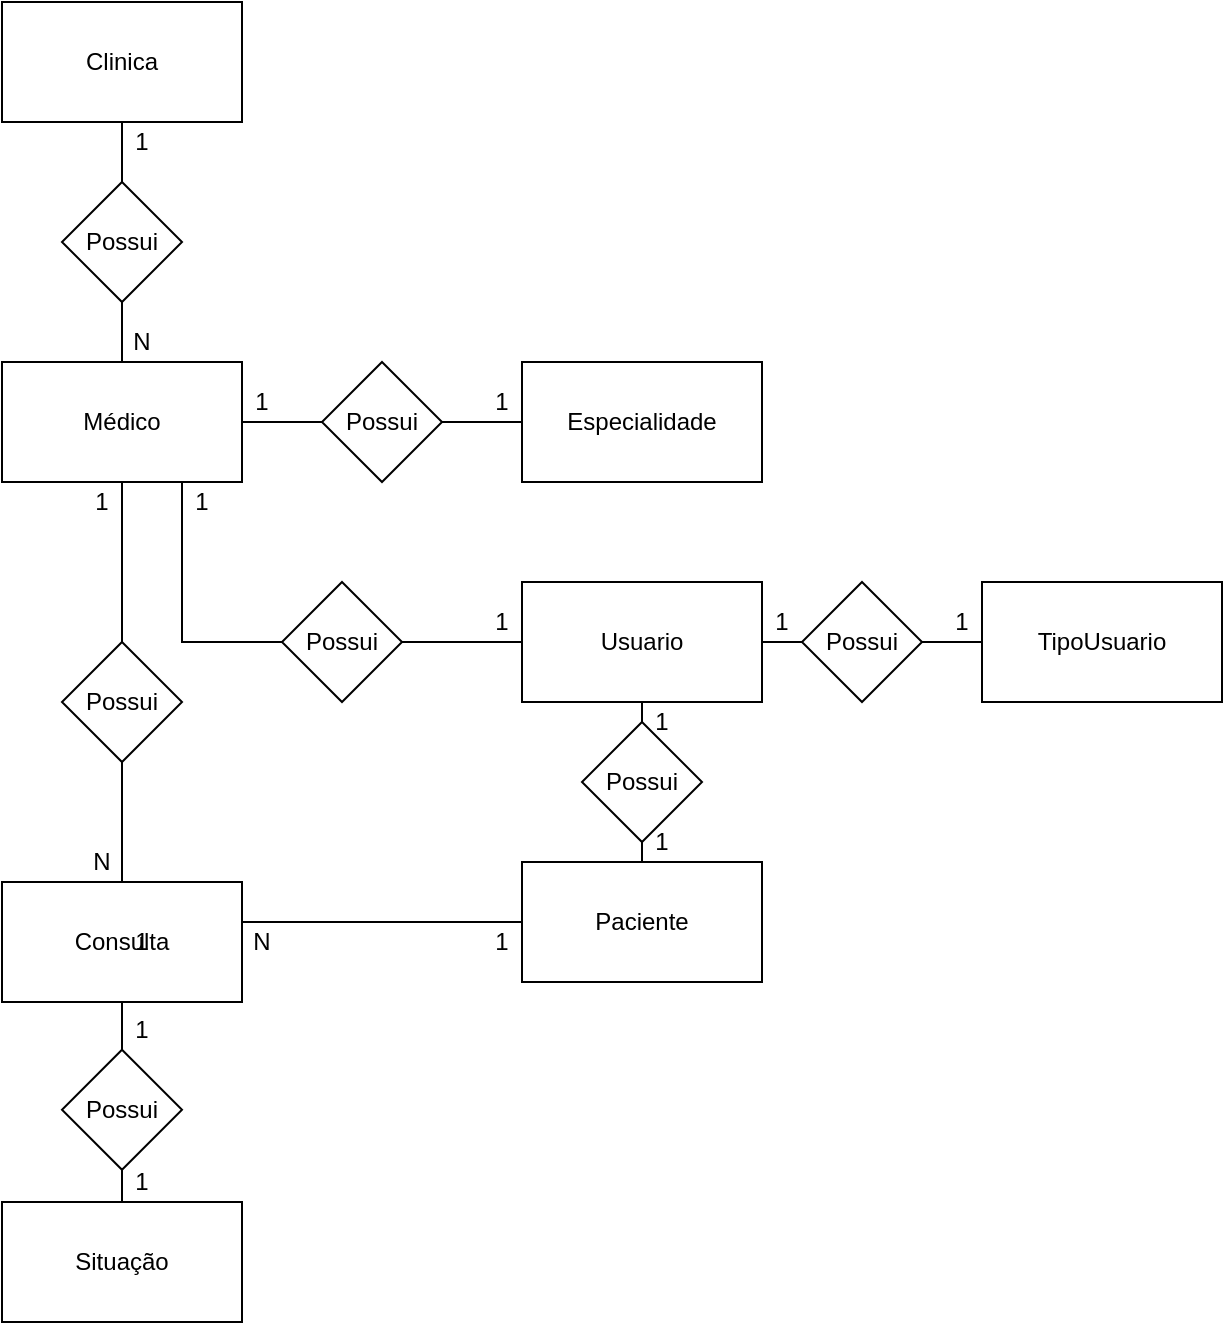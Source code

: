 <mxfile version="12.6.6" type="device"><diagram id="C5RBs43oDa-KdzZeNtuy" name="Page-1"><mxGraphModel dx="1483" dy="759" grid="1" gridSize="10" guides="1" tooltips="1" connect="1" arrows="1" fold="1" page="1" pageScale="1" pageWidth="827" pageHeight="1169" math="0" shadow="0"><root><mxCell id="WIyWlLk6GJQsqaUBKTNV-0"/><mxCell id="WIyWlLk6GJQsqaUBKTNV-1" parent="WIyWlLk6GJQsqaUBKTNV-0"/><mxCell id="hRZzgOvfyBpMR2vGVIrn-12" value="Especialidade" style="rounded=0;whiteSpace=wrap;html=1;" vertex="1" parent="WIyWlLk6GJQsqaUBKTNV-1"><mxGeometry x="370" y="250" width="120" height="60" as="geometry"/></mxCell><mxCell id="hRZzgOvfyBpMR2vGVIrn-44" style="edgeStyle=orthogonalEdgeStyle;rounded=0;orthogonalLoop=1;jettySize=auto;html=1;entryX=0.5;entryY=0;entryDx=0;entryDy=0;endArrow=none;endFill=0;" edge="1" parent="WIyWlLk6GJQsqaUBKTNV-1" source="hRZzgOvfyBpMR2vGVIrn-21" target="hRZzgOvfyBpMR2vGVIrn-26"><mxGeometry relative="1" as="geometry"/></mxCell><mxCell id="hRZzgOvfyBpMR2vGVIrn-21" value="Clinica" style="rounded=0;whiteSpace=wrap;html=1;" vertex="1" parent="WIyWlLk6GJQsqaUBKTNV-1"><mxGeometry x="110" y="70" width="120" height="60" as="geometry"/></mxCell><mxCell id="hRZzgOvfyBpMR2vGVIrn-23" value="Paciente" style="rounded=0;whiteSpace=wrap;html=1;" vertex="1" parent="WIyWlLk6GJQsqaUBKTNV-1"><mxGeometry x="370" y="500" width="120" height="60" as="geometry"/></mxCell><mxCell id="hRZzgOvfyBpMR2vGVIrn-46" style="edgeStyle=orthogonalEdgeStyle;rounded=0;orthogonalLoop=1;jettySize=auto;html=1;entryX=0.5;entryY=0;entryDx=0;entryDy=0;endArrow=none;endFill=0;" edge="1" parent="WIyWlLk6GJQsqaUBKTNV-1" source="hRZzgOvfyBpMR2vGVIrn-100" target="hRZzgOvfyBpMR2vGVIrn-45"><mxGeometry relative="1" as="geometry"/></mxCell><mxCell id="hRZzgOvfyBpMR2vGVIrn-48" style="edgeStyle=orthogonalEdgeStyle;rounded=0;orthogonalLoop=1;jettySize=auto;html=1;entryX=0;entryY=0.5;entryDx=0;entryDy=0;endArrow=none;endFill=0;" edge="1" parent="WIyWlLk6GJQsqaUBKTNV-1" source="hRZzgOvfyBpMR2vGVIrn-98" target="hRZzgOvfyBpMR2vGVIrn-12"><mxGeometry relative="1" as="geometry"/></mxCell><mxCell id="hRZzgOvfyBpMR2vGVIrn-26" value="Médico" style="rounded=0;whiteSpace=wrap;html=1;" vertex="1" parent="WIyWlLk6GJQsqaUBKTNV-1"><mxGeometry x="110" y="250" width="120" height="60" as="geometry"/></mxCell><mxCell id="hRZzgOvfyBpMR2vGVIrn-43" style="edgeStyle=orthogonalEdgeStyle;rounded=0;orthogonalLoop=1;jettySize=auto;html=1;entryX=0;entryY=0.5;entryDx=0;entryDy=0;endArrow=none;endFill=0;" edge="1" parent="WIyWlLk6GJQsqaUBKTNV-1" source="hRZzgOvfyBpMR2vGVIrn-104" target="hRZzgOvfyBpMR2vGVIrn-42"><mxGeometry relative="1" as="geometry"/></mxCell><mxCell id="hRZzgOvfyBpMR2vGVIrn-49" style="edgeStyle=orthogonalEdgeStyle;rounded=0;orthogonalLoop=1;jettySize=auto;html=1;entryX=0.5;entryY=0;entryDx=0;entryDy=0;endArrow=none;endFill=0;" edge="1" parent="WIyWlLk6GJQsqaUBKTNV-1" source="hRZzgOvfyBpMR2vGVIrn-27" target="hRZzgOvfyBpMR2vGVIrn-23"><mxGeometry relative="1" as="geometry"/></mxCell><mxCell id="hRZzgOvfyBpMR2vGVIrn-50" style="edgeStyle=orthogonalEdgeStyle;rounded=0;orthogonalLoop=1;jettySize=auto;html=1;entryX=0.75;entryY=1;entryDx=0;entryDy=0;endArrow=none;endFill=0;" edge="1" parent="WIyWlLk6GJQsqaUBKTNV-1" source="hRZzgOvfyBpMR2vGVIrn-102" target="hRZzgOvfyBpMR2vGVIrn-26"><mxGeometry relative="1" as="geometry"/></mxCell><mxCell id="hRZzgOvfyBpMR2vGVIrn-114" style="edgeStyle=orthogonalEdgeStyle;rounded=0;orthogonalLoop=1;jettySize=auto;html=1;entryX=1;entryY=0.5;entryDx=0;entryDy=0;endArrow=none;endFill=0;" edge="1" parent="WIyWlLk6GJQsqaUBKTNV-1" source="hRZzgOvfyBpMR2vGVIrn-27" target="hRZzgOvfyBpMR2vGVIrn-102"><mxGeometry relative="1" as="geometry"/></mxCell><mxCell id="hRZzgOvfyBpMR2vGVIrn-27" value="Usuario" style="rounded=0;whiteSpace=wrap;html=1;" vertex="1" parent="WIyWlLk6GJQsqaUBKTNV-1"><mxGeometry x="370" y="360" width="120" height="60" as="geometry"/></mxCell><mxCell id="hRZzgOvfyBpMR2vGVIrn-42" value="TipoUsuario" style="rounded=0;whiteSpace=wrap;html=1;" vertex="1" parent="WIyWlLk6GJQsqaUBKTNV-1"><mxGeometry x="600" y="360" width="120" height="60" as="geometry"/></mxCell><mxCell id="hRZzgOvfyBpMR2vGVIrn-47" style="edgeStyle=orthogonalEdgeStyle;rounded=0;orthogonalLoop=1;jettySize=auto;html=1;entryX=0;entryY=0.5;entryDx=0;entryDy=0;endArrow=none;endFill=0;" edge="1" parent="WIyWlLk6GJQsqaUBKTNV-1" source="hRZzgOvfyBpMR2vGVIrn-45" target="hRZzgOvfyBpMR2vGVIrn-23"><mxGeometry relative="1" as="geometry"><Array as="points"><mxPoint x="260" y="530"/><mxPoint x="260" y="530"/></Array></mxGeometry></mxCell><mxCell id="hRZzgOvfyBpMR2vGVIrn-52" style="edgeStyle=orthogonalEdgeStyle;rounded=0;orthogonalLoop=1;jettySize=auto;html=1;entryX=0.5;entryY=0;entryDx=0;entryDy=0;endArrow=none;endFill=0;" edge="1" parent="WIyWlLk6GJQsqaUBKTNV-1" source="hRZzgOvfyBpMR2vGVIrn-117" target="hRZzgOvfyBpMR2vGVIrn-51"><mxGeometry relative="1" as="geometry"/></mxCell><mxCell id="hRZzgOvfyBpMR2vGVIrn-45" value="Consulta" style="rounded=0;whiteSpace=wrap;html=1;" vertex="1" parent="WIyWlLk6GJQsqaUBKTNV-1"><mxGeometry x="110.0" y="510" width="120" height="60" as="geometry"/></mxCell><mxCell id="hRZzgOvfyBpMR2vGVIrn-51" value="Situação" style="rounded=0;whiteSpace=wrap;html=1;" vertex="1" parent="WIyWlLk6GJQsqaUBKTNV-1"><mxGeometry x="110" y="670" width="120" height="60" as="geometry"/></mxCell><mxCell id="hRZzgOvfyBpMR2vGVIrn-53" value="1" style="text;html=1;strokeColor=none;fillColor=none;align=center;verticalAlign=middle;whiteSpace=wrap;rounded=0;" vertex="1" parent="WIyWlLk6GJQsqaUBKTNV-1"><mxGeometry x="170" y="130" width="20" height="20" as="geometry"/></mxCell><mxCell id="hRZzgOvfyBpMR2vGVIrn-70" value="N" style="text;html=1;strokeColor=none;fillColor=none;align=center;verticalAlign=middle;whiteSpace=wrap;rounded=0;" vertex="1" parent="WIyWlLk6GJQsqaUBKTNV-1"><mxGeometry x="170" y="230" width="20" height="20" as="geometry"/></mxCell><mxCell id="hRZzgOvfyBpMR2vGVIrn-71" value="1" style="text;html=1;strokeColor=none;fillColor=none;align=center;verticalAlign=middle;whiteSpace=wrap;rounded=0;" vertex="1" parent="WIyWlLk6GJQsqaUBKTNV-1"><mxGeometry x="350" y="260" width="20" height="20" as="geometry"/></mxCell><mxCell id="hRZzgOvfyBpMR2vGVIrn-76" value="1" style="text;html=1;strokeColor=none;fillColor=none;align=center;verticalAlign=middle;whiteSpace=wrap;rounded=0;" vertex="1" parent="WIyWlLk6GJQsqaUBKTNV-1"><mxGeometry x="230" y="260" width="20" height="20" as="geometry"/></mxCell><mxCell id="hRZzgOvfyBpMR2vGVIrn-81" value="1" style="text;html=1;strokeColor=none;fillColor=none;align=center;verticalAlign=middle;whiteSpace=wrap;rounded=0;" vertex="1" parent="WIyWlLk6GJQsqaUBKTNV-1"><mxGeometry x="200" y="310" width="20" height="20" as="geometry"/></mxCell><mxCell id="hRZzgOvfyBpMR2vGVIrn-82" value="1" style="text;html=1;strokeColor=none;fillColor=none;align=center;verticalAlign=middle;whiteSpace=wrap;rounded=0;" vertex="1" parent="WIyWlLk6GJQsqaUBKTNV-1"><mxGeometry x="350" y="370" width="20" height="20" as="geometry"/></mxCell><mxCell id="hRZzgOvfyBpMR2vGVIrn-86" value="1" style="text;html=1;strokeColor=none;fillColor=none;align=center;verticalAlign=middle;whiteSpace=wrap;rounded=0;" vertex="1" parent="WIyWlLk6GJQsqaUBKTNV-1"><mxGeometry x="580" y="370" width="20" height="20" as="geometry"/></mxCell><mxCell id="hRZzgOvfyBpMR2vGVIrn-87" value="1" style="text;html=1;strokeColor=none;fillColor=none;align=center;verticalAlign=middle;whiteSpace=wrap;rounded=0;" vertex="1" parent="WIyWlLk6GJQsqaUBKTNV-1"><mxGeometry x="490" y="370" width="20" height="20" as="geometry"/></mxCell><mxCell id="hRZzgOvfyBpMR2vGVIrn-88" value="1" style="text;html=1;strokeColor=none;fillColor=none;align=center;verticalAlign=middle;whiteSpace=wrap;rounded=0;" vertex="1" parent="WIyWlLk6GJQsqaUBKTNV-1"><mxGeometry x="150" y="310" width="20" height="20" as="geometry"/></mxCell><mxCell id="hRZzgOvfyBpMR2vGVIrn-89" value="N" style="text;html=1;strokeColor=none;fillColor=none;align=center;verticalAlign=middle;whiteSpace=wrap;rounded=0;" vertex="1" parent="WIyWlLk6GJQsqaUBKTNV-1"><mxGeometry x="150" y="490" width="20" height="20" as="geometry"/></mxCell><mxCell id="hRZzgOvfyBpMR2vGVIrn-90" value="1" style="text;html=1;strokeColor=none;fillColor=none;align=center;verticalAlign=middle;whiteSpace=wrap;rounded=0;" vertex="1" parent="WIyWlLk6GJQsqaUBKTNV-1"><mxGeometry x="430" y="420" width="20" height="20" as="geometry"/></mxCell><mxCell id="hRZzgOvfyBpMR2vGVIrn-91" value="1" style="text;html=1;strokeColor=none;fillColor=none;align=center;verticalAlign=middle;whiteSpace=wrap;rounded=0;" vertex="1" parent="WIyWlLk6GJQsqaUBKTNV-1"><mxGeometry x="430" y="480" width="20" height="20" as="geometry"/></mxCell><mxCell id="hRZzgOvfyBpMR2vGVIrn-92" value="N" style="text;html=1;strokeColor=none;fillColor=none;align=center;verticalAlign=middle;whiteSpace=wrap;rounded=0;" vertex="1" parent="WIyWlLk6GJQsqaUBKTNV-1"><mxGeometry x="230" y="530" width="20" height="20" as="geometry"/></mxCell><mxCell id="hRZzgOvfyBpMR2vGVIrn-94" value="1" style="text;html=1;strokeColor=none;fillColor=none;align=center;verticalAlign=middle;whiteSpace=wrap;rounded=0;" vertex="1" parent="WIyWlLk6GJQsqaUBKTNV-1"><mxGeometry x="170" y="530" width="20" height="20" as="geometry"/></mxCell><mxCell id="hRZzgOvfyBpMR2vGVIrn-95" value="1" style="text;html=1;strokeColor=none;fillColor=none;align=center;verticalAlign=middle;whiteSpace=wrap;rounded=0;" vertex="1" parent="WIyWlLk6GJQsqaUBKTNV-1"><mxGeometry x="170" y="650" width="20" height="20" as="geometry"/></mxCell><mxCell id="hRZzgOvfyBpMR2vGVIrn-96" value="Possui" style="rhombus;whiteSpace=wrap;html=1;" vertex="1" parent="WIyWlLk6GJQsqaUBKTNV-1"><mxGeometry x="140" y="160" width="60" height="60" as="geometry"/></mxCell><mxCell id="hRZzgOvfyBpMR2vGVIrn-97" value="1" style="text;html=1;strokeColor=none;fillColor=none;align=center;verticalAlign=middle;whiteSpace=wrap;rounded=0;" vertex="1" parent="WIyWlLk6GJQsqaUBKTNV-1"><mxGeometry x="350" y="530" width="20" height="20" as="geometry"/></mxCell><mxCell id="hRZzgOvfyBpMR2vGVIrn-98" value="Possui" style="rhombus;whiteSpace=wrap;html=1;" vertex="1" parent="WIyWlLk6GJQsqaUBKTNV-1"><mxGeometry x="270" y="250" width="60" height="60" as="geometry"/></mxCell><mxCell id="hRZzgOvfyBpMR2vGVIrn-99" style="edgeStyle=orthogonalEdgeStyle;rounded=0;orthogonalLoop=1;jettySize=auto;html=1;entryX=0;entryY=0.5;entryDx=0;entryDy=0;endArrow=none;endFill=0;" edge="1" parent="WIyWlLk6GJQsqaUBKTNV-1" source="hRZzgOvfyBpMR2vGVIrn-26" target="hRZzgOvfyBpMR2vGVIrn-98"><mxGeometry relative="1" as="geometry"><mxPoint x="230" y="280" as="sourcePoint"/><mxPoint x="370" y="280" as="targetPoint"/></mxGeometry></mxCell><mxCell id="hRZzgOvfyBpMR2vGVIrn-100" value="Possui" style="rhombus;whiteSpace=wrap;html=1;" vertex="1" parent="WIyWlLk6GJQsqaUBKTNV-1"><mxGeometry x="140" y="390" width="60" height="60" as="geometry"/></mxCell><mxCell id="hRZzgOvfyBpMR2vGVIrn-101" style="edgeStyle=orthogonalEdgeStyle;rounded=0;orthogonalLoop=1;jettySize=auto;html=1;entryX=0.5;entryY=0;entryDx=0;entryDy=0;endArrow=none;endFill=0;" edge="1" parent="WIyWlLk6GJQsqaUBKTNV-1" source="hRZzgOvfyBpMR2vGVIrn-26" target="hRZzgOvfyBpMR2vGVIrn-100"><mxGeometry relative="1" as="geometry"><mxPoint x="170" y="310" as="sourcePoint"/><mxPoint x="170" y="470" as="targetPoint"/></mxGeometry></mxCell><mxCell id="hRZzgOvfyBpMR2vGVIrn-102" value="Possui" style="rhombus;whiteSpace=wrap;html=1;" vertex="1" parent="WIyWlLk6GJQsqaUBKTNV-1"><mxGeometry x="250" y="360" width="60" height="60" as="geometry"/></mxCell><mxCell id="hRZzgOvfyBpMR2vGVIrn-104" value="Possui" style="rhombus;whiteSpace=wrap;html=1;" vertex="1" parent="WIyWlLk6GJQsqaUBKTNV-1"><mxGeometry x="510" y="360" width="60" height="60" as="geometry"/></mxCell><mxCell id="hRZzgOvfyBpMR2vGVIrn-105" style="edgeStyle=orthogonalEdgeStyle;rounded=0;orthogonalLoop=1;jettySize=auto;html=1;entryX=0;entryY=0.5;entryDx=0;entryDy=0;endArrow=none;endFill=0;" edge="1" parent="WIyWlLk6GJQsqaUBKTNV-1" source="hRZzgOvfyBpMR2vGVIrn-27" target="hRZzgOvfyBpMR2vGVIrn-104"><mxGeometry relative="1" as="geometry"><mxPoint x="490" y="390" as="sourcePoint"/><mxPoint x="600" y="390" as="targetPoint"/></mxGeometry></mxCell><mxCell id="hRZzgOvfyBpMR2vGVIrn-116" value="1" style="text;html=1;strokeColor=none;fillColor=none;align=center;verticalAlign=middle;whiteSpace=wrap;rounded=0;" vertex="1" parent="WIyWlLk6GJQsqaUBKTNV-1"><mxGeometry x="170" y="573.86" width="20" height="20" as="geometry"/></mxCell><mxCell id="hRZzgOvfyBpMR2vGVIrn-117" value="Possui" style="rhombus;whiteSpace=wrap;html=1;" vertex="1" parent="WIyWlLk6GJQsqaUBKTNV-1"><mxGeometry x="140" y="593.86" width="60" height="60" as="geometry"/></mxCell><mxCell id="hRZzgOvfyBpMR2vGVIrn-118" style="edgeStyle=orthogonalEdgeStyle;rounded=0;orthogonalLoop=1;jettySize=auto;html=1;entryX=0.5;entryY=0;entryDx=0;entryDy=0;endArrow=none;endFill=0;" edge="1" parent="WIyWlLk6GJQsqaUBKTNV-1" source="hRZzgOvfyBpMR2vGVIrn-45" target="hRZzgOvfyBpMR2vGVIrn-117"><mxGeometry relative="1" as="geometry"><mxPoint x="170" y="570" as="sourcePoint"/><mxPoint x="170" y="670" as="targetPoint"/></mxGeometry></mxCell><mxCell id="hRZzgOvfyBpMR2vGVIrn-119" value="Possui" style="rhombus;whiteSpace=wrap;html=1;" vertex="1" parent="WIyWlLk6GJQsqaUBKTNV-1"><mxGeometry x="400" y="430" width="60" height="60" as="geometry"/></mxCell></root></mxGraphModel></diagram></mxfile>